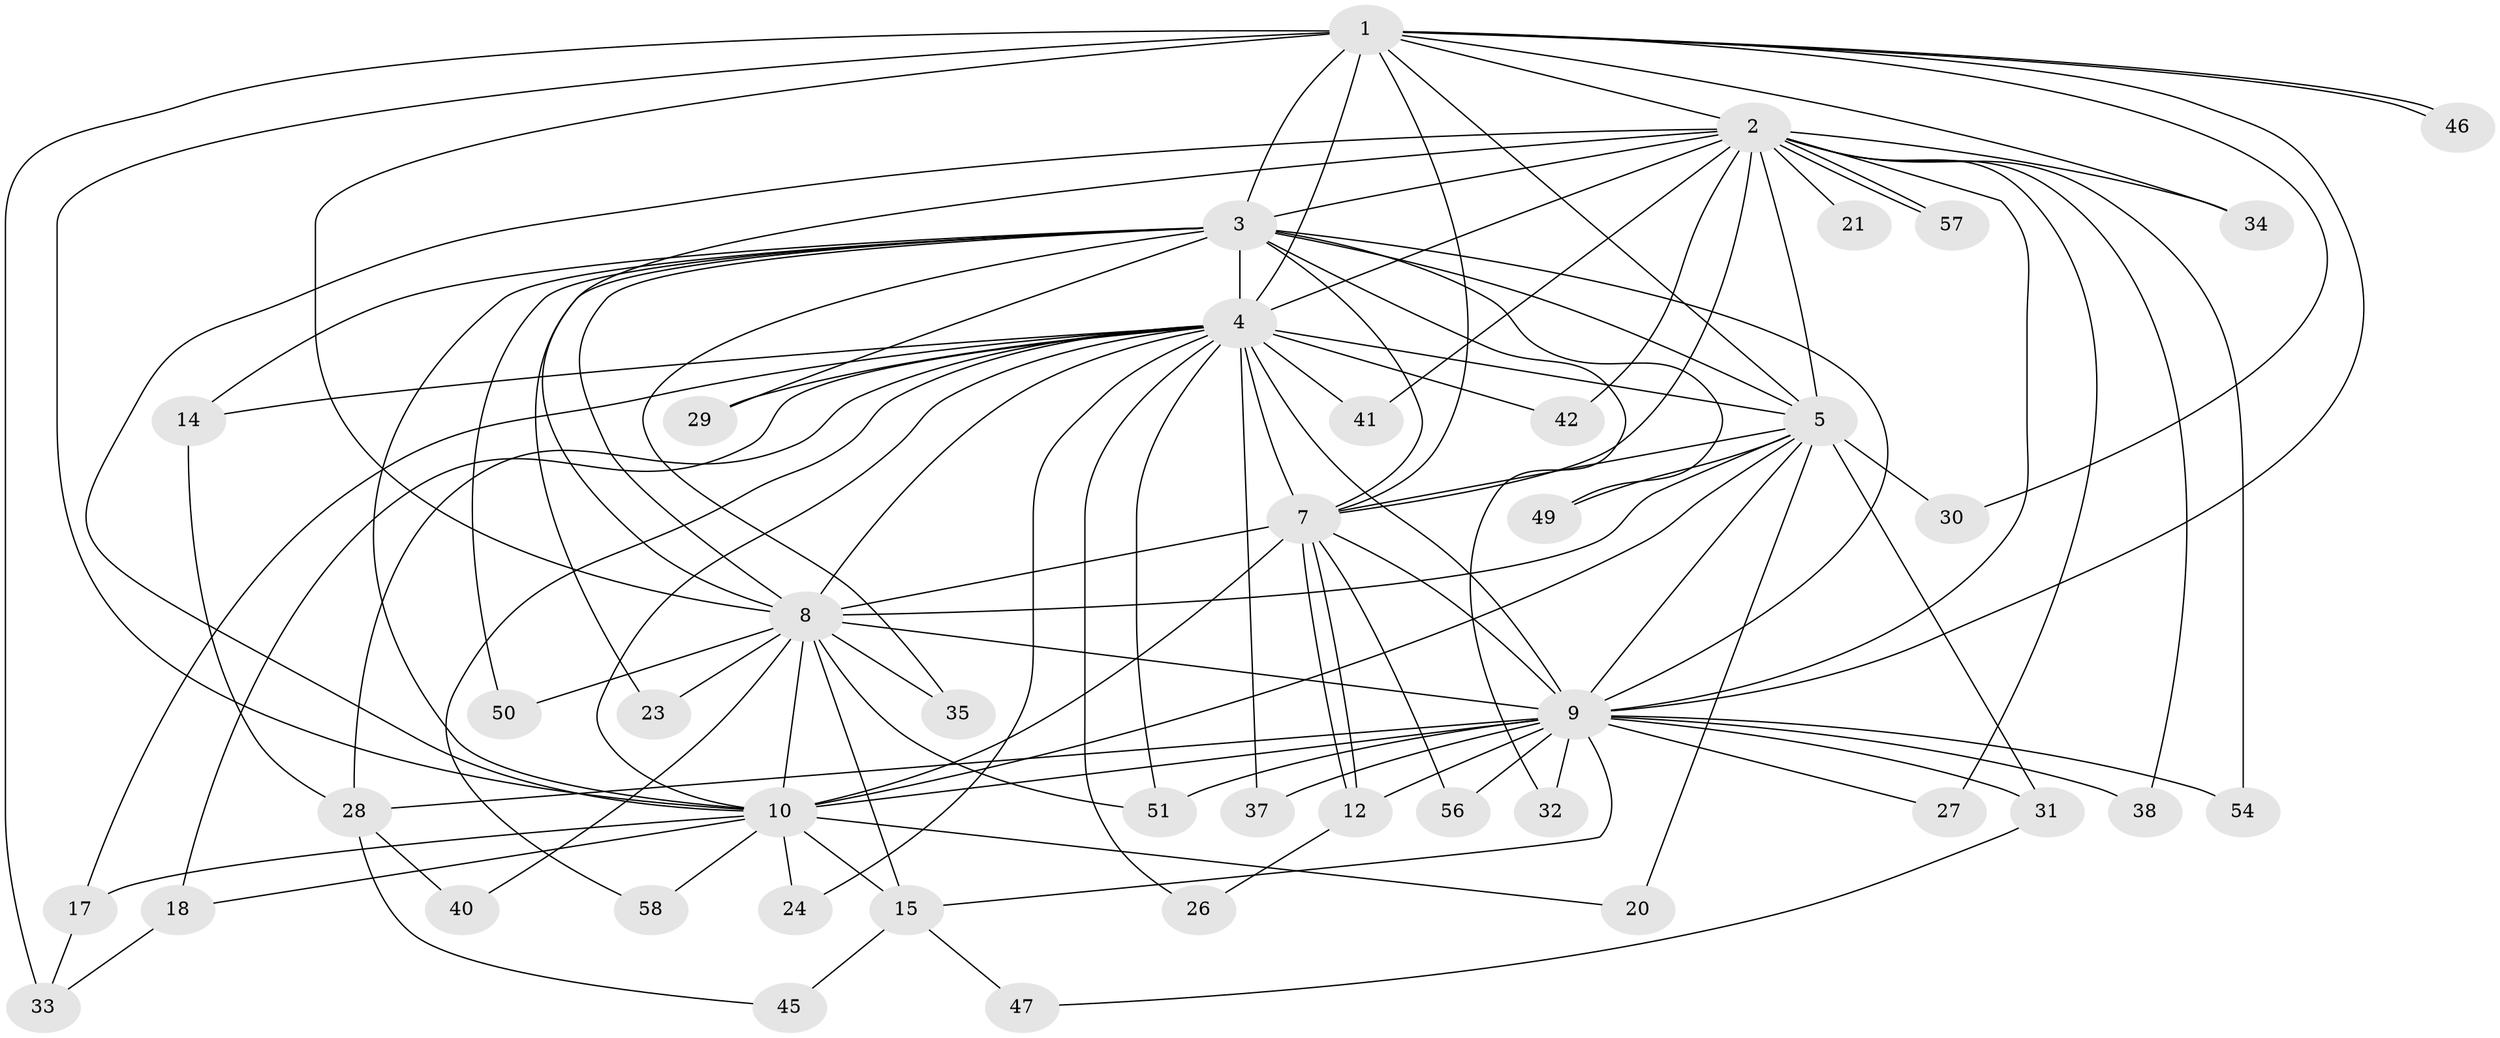 // Generated by graph-tools (version 1.1) at 2025/23/03/03/25 07:23:39]
// undirected, 43 vertices, 108 edges
graph export_dot {
graph [start="1"]
  node [color=gray90,style=filled];
  1 [super="+22"];
  2 [super="+13"];
  3 [super="+16"];
  4 [super="+6"];
  5 [super="+25"];
  7 [super="+48"];
  8 [super="+39"];
  9 [super="+11"];
  10 [super="+55"];
  12 [super="+19"];
  14;
  15 [super="+36"];
  17 [super="+43"];
  18;
  20;
  21;
  23;
  24;
  26;
  27;
  28 [super="+52"];
  29;
  30;
  31;
  32;
  33 [super="+44"];
  34;
  35;
  37;
  38;
  40;
  41;
  42;
  45;
  46;
  47;
  49;
  50;
  51 [super="+53"];
  54;
  56;
  57;
  58;
  1 -- 2;
  1 -- 3;
  1 -- 4 [weight=3];
  1 -- 5;
  1 -- 7;
  1 -- 8;
  1 -- 9;
  1 -- 10;
  1 -- 30;
  1 -- 46;
  1 -- 46;
  1 -- 34;
  1 -- 33 [weight=2];
  2 -- 3;
  2 -- 4 [weight=3];
  2 -- 5;
  2 -- 7;
  2 -- 8;
  2 -- 9;
  2 -- 10;
  2 -- 21 [weight=2];
  2 -- 27;
  2 -- 34;
  2 -- 38;
  2 -- 41;
  2 -- 42;
  2 -- 57;
  2 -- 57;
  2 -- 54;
  3 -- 4 [weight=2];
  3 -- 5 [weight=3];
  3 -- 7;
  3 -- 8;
  3 -- 9;
  3 -- 10;
  3 -- 14;
  3 -- 23;
  3 -- 29;
  3 -- 35;
  3 -- 49;
  3 -- 50;
  3 -- 32;
  4 -- 5 [weight=2];
  4 -- 7 [weight=3];
  4 -- 8 [weight=2];
  4 -- 9 [weight=3];
  4 -- 10 [weight=2];
  4 -- 14;
  4 -- 37;
  4 -- 41;
  4 -- 42;
  4 -- 58;
  4 -- 17;
  4 -- 18;
  4 -- 24;
  4 -- 26;
  4 -- 28;
  4 -- 29;
  4 -- 51;
  5 -- 7;
  5 -- 8;
  5 -- 9;
  5 -- 10;
  5 -- 20;
  5 -- 30;
  5 -- 31;
  5 -- 49;
  7 -- 8;
  7 -- 9;
  7 -- 10;
  7 -- 12;
  7 -- 12;
  7 -- 56;
  8 -- 9;
  8 -- 10 [weight=2];
  8 -- 15;
  8 -- 23;
  8 -- 35;
  8 -- 40;
  8 -- 50;
  8 -- 51;
  9 -- 10 [weight=2];
  9 -- 27;
  9 -- 31;
  9 -- 32;
  9 -- 37;
  9 -- 38;
  9 -- 54;
  9 -- 56;
  9 -- 15;
  9 -- 28;
  9 -- 12;
  9 -- 51;
  10 -- 15;
  10 -- 17;
  10 -- 18;
  10 -- 20;
  10 -- 24;
  10 -- 58;
  12 -- 26;
  14 -- 28;
  15 -- 47;
  15 -- 45;
  17 -- 33;
  18 -- 33;
  28 -- 40;
  28 -- 45;
  31 -- 47;
}

